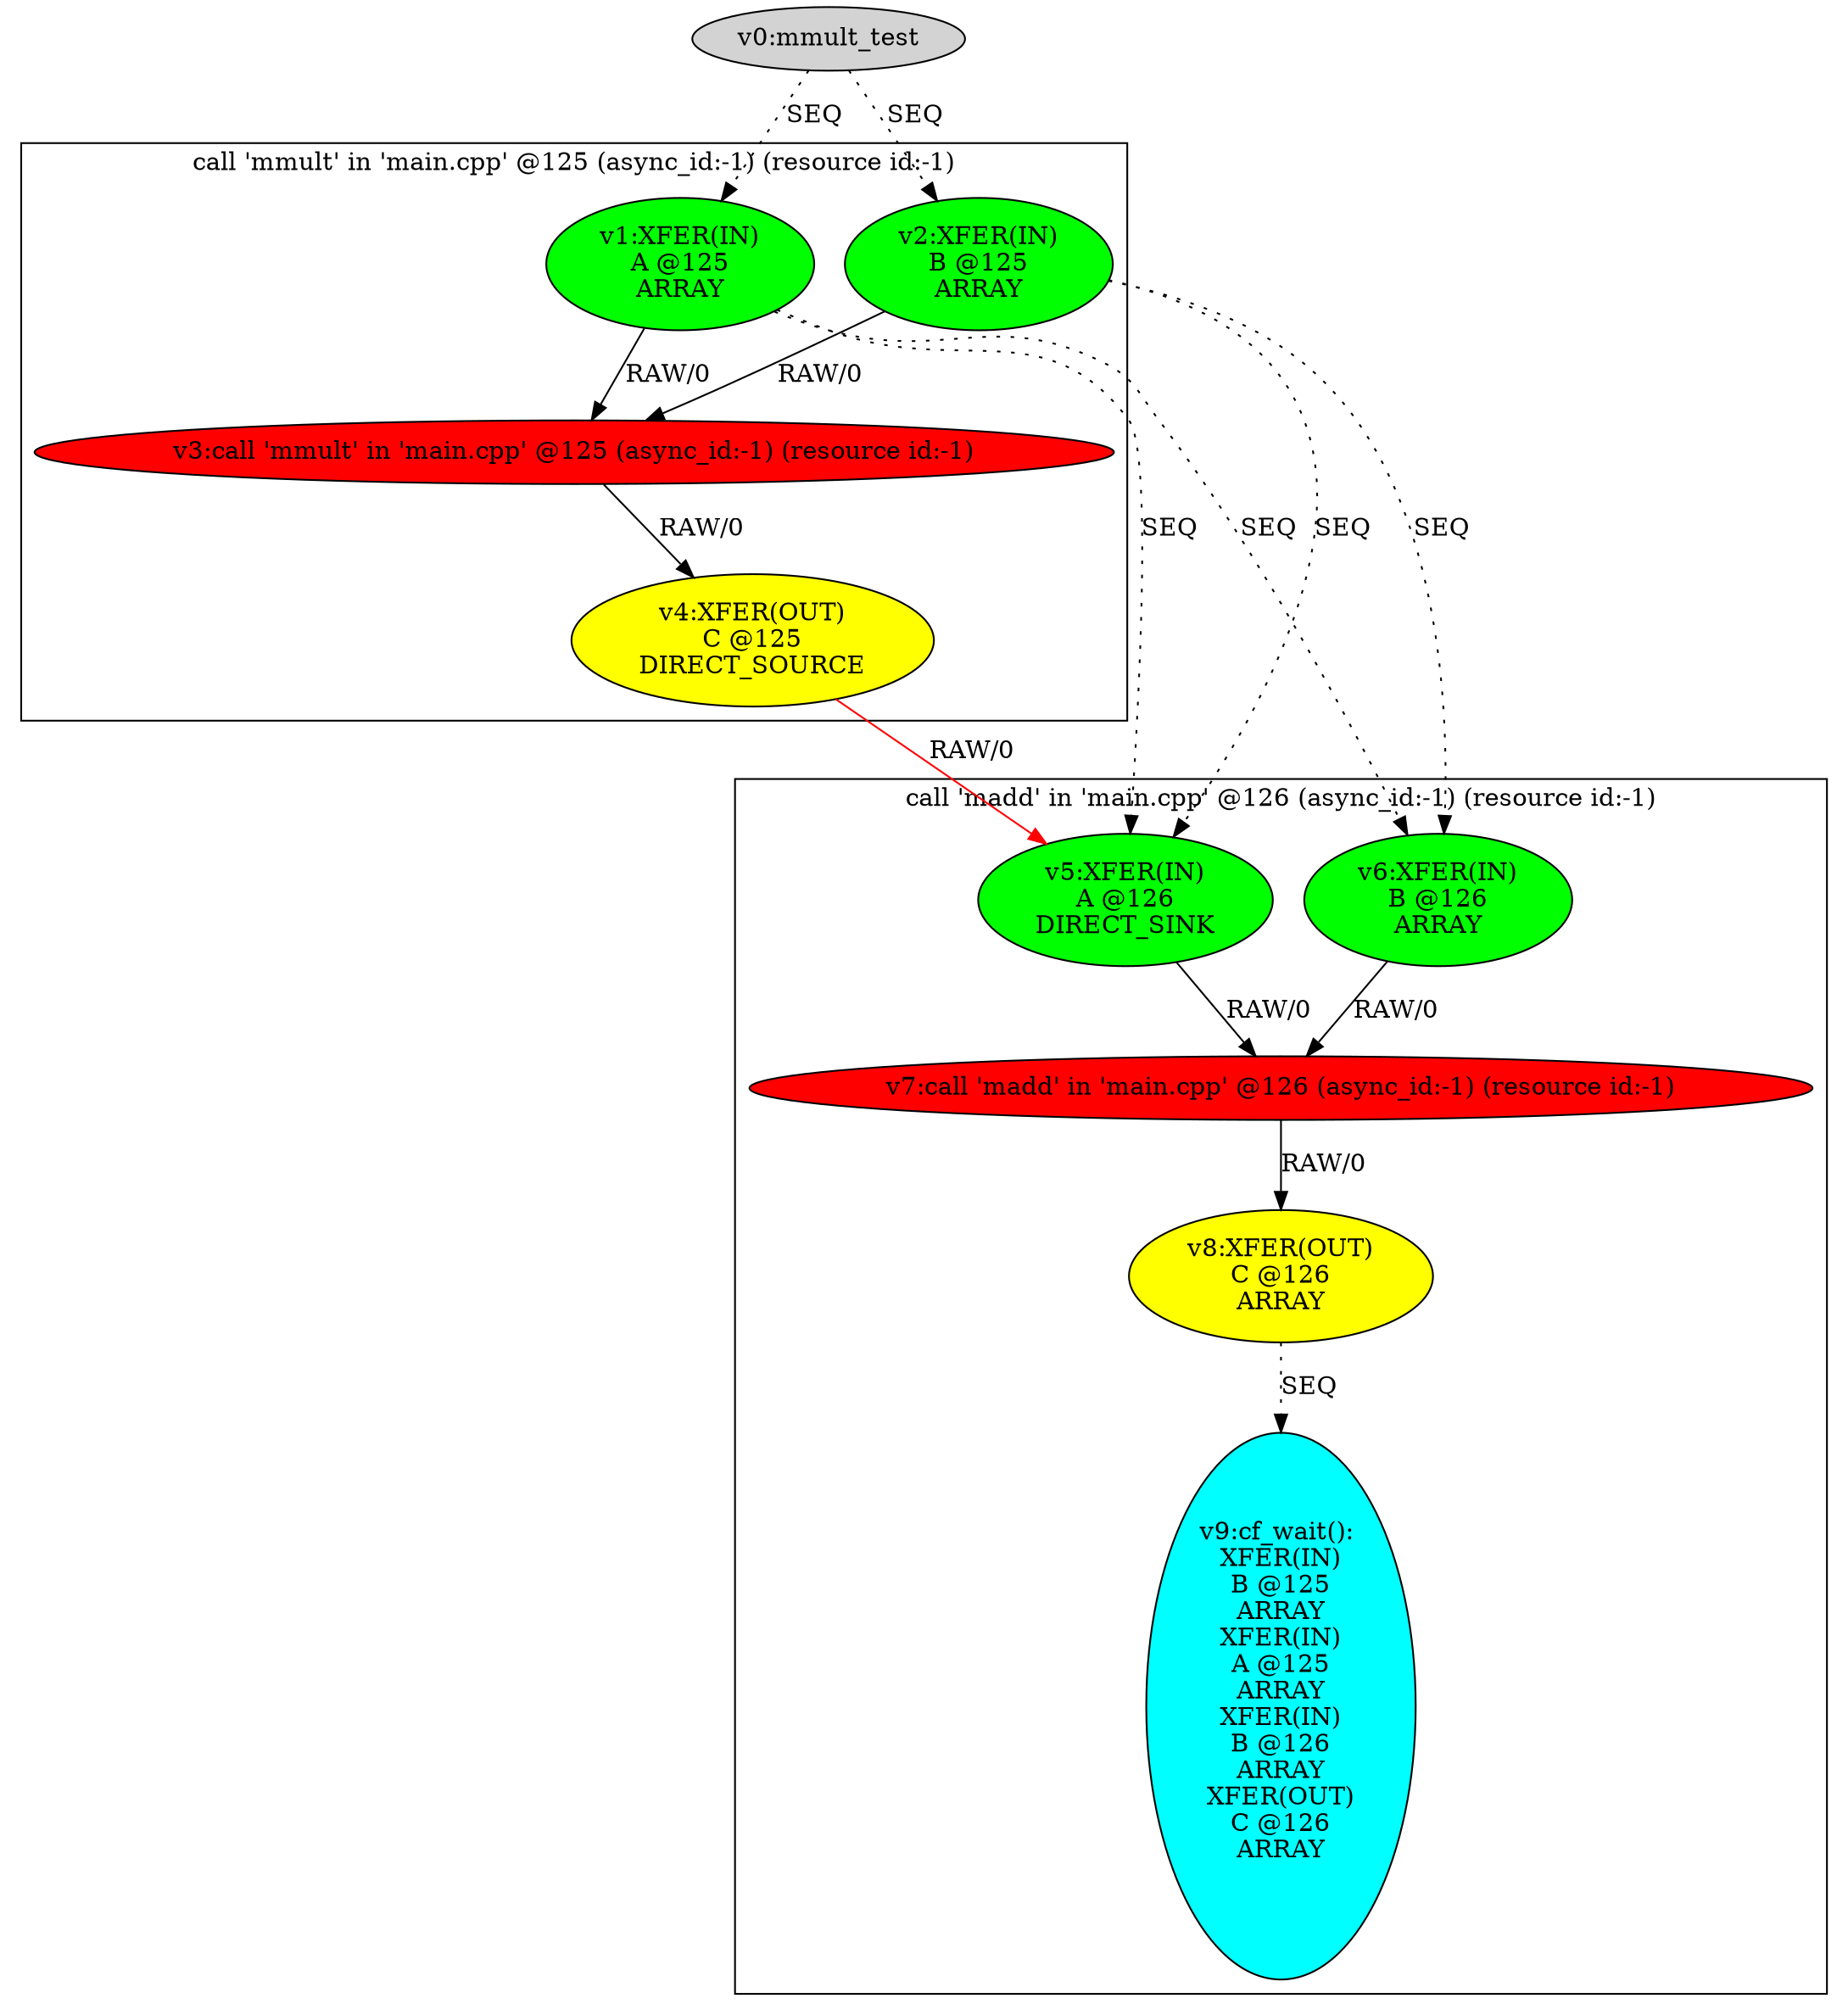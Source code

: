 digraph dm_graph {
v0 [label = "v0:mmult_test" ,style=filled];
v1 [label = "v1:XFER(IN)\nA @125\nARRAY\n" ,style=filled,fillcolor = green];
v2 [label = "v2:XFER(IN)\nB @125\nARRAY\n" ,style=filled,fillcolor = green];
v3 [label = "v3:call 'mmult' in 'main.cpp' @125 (async_id:-1) (resource id:-1)\n" ,style=filled,fillcolor = red];
v4 [label = "v4:XFER(OUT)\nC @125\nDIRECT_SOURCE\n" ,style=filled,fillcolor = yellow];
v5 [label = "v5:XFER(IN)\nA @126\nDIRECT_SINK\n" ,style=filled,fillcolor = green];
v6 [label = "v6:XFER(IN)\nB @126\nARRAY\n" ,style=filled,fillcolor = green];
v7 [label = "v7:call 'madd' in 'main.cpp' @126 (async_id:-1) (resource id:-1)\n" ,style=filled,fillcolor = red];
v8 [label = "v8:XFER(OUT)\nC @126\nARRAY\n" ,style=filled,fillcolor = yellow];
v9 [label = "v9:cf_wait(): \nXFER(IN)\nB @125\nARRAY\nXFER(IN)\nA @125\nARRAY\nXFER(IN)\nB @126\nARRAY\nXFER(OUT)\nC @126\nARRAY\n\n" ,style=filled,fillcolor = cyan];
subgraph cluster0 {
v1;
v2;
v3;
v4;
label = "call 'mmult' in 'main.cpp' @125 (async_id:-1) (resource id:-1)\n";
}
subgraph cluster1 {
v5;
v6;
v7;
v8;
v9;
label = "call 'madd' in 'main.cpp' @126 (async_id:-1) (resource id:-1)\n";
}
v1 -> v3 [label = "RAW/0"];
v2 -> v3 [label = "RAW/0"];
v3 -> v4 [label = "RAW/0"];
v4 -> v5 [label = "RAW/0", color = red];
v5 -> v7 [label = "RAW/0"];
v6 -> v7 [label = "RAW/0"];
v7 -> v8 [label = "RAW/0"];
v8 -> v9 [label = "SEQ", style = dotted];
v1 -> v5 [label = "SEQ", style = dotted];
v2 -> v5 [label = "SEQ", style = dotted];
v1 -> v6 [label = "SEQ", style = dotted];
v2 -> v6 [label = "SEQ", style = dotted];
v0 -> v1 [label = "SEQ", style = dotted];
v0 -> v2 [label = "SEQ", style = dotted];
}
